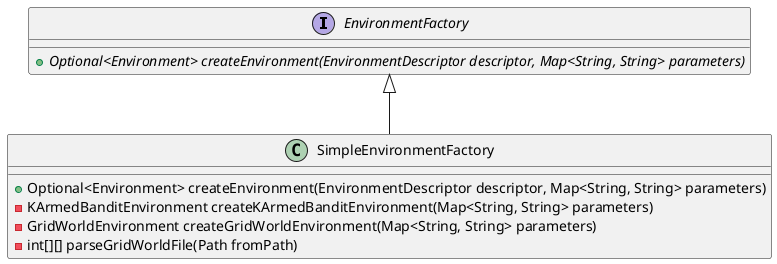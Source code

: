 @startuml

interface EnvironmentFactory {
+{abstract}Optional<Environment> createEnvironment(EnvironmentDescriptor descriptor, Map<String, String> parameters)
}

class SimpleEnvironmentFactory {
+Optional<Environment> createEnvironment(EnvironmentDescriptor descriptor, Map<String, String> parameters)
-KArmedBanditEnvironment createKArmedBanditEnvironment(Map<String, String> parameters)
-GridWorldEnvironment createGridWorldEnvironment(Map<String, String> parameters)
-int[][] parseGridWorldFile(Path fromPath)
}

EnvironmentFactory <|-- SimpleEnvironmentFactory

@enduml
